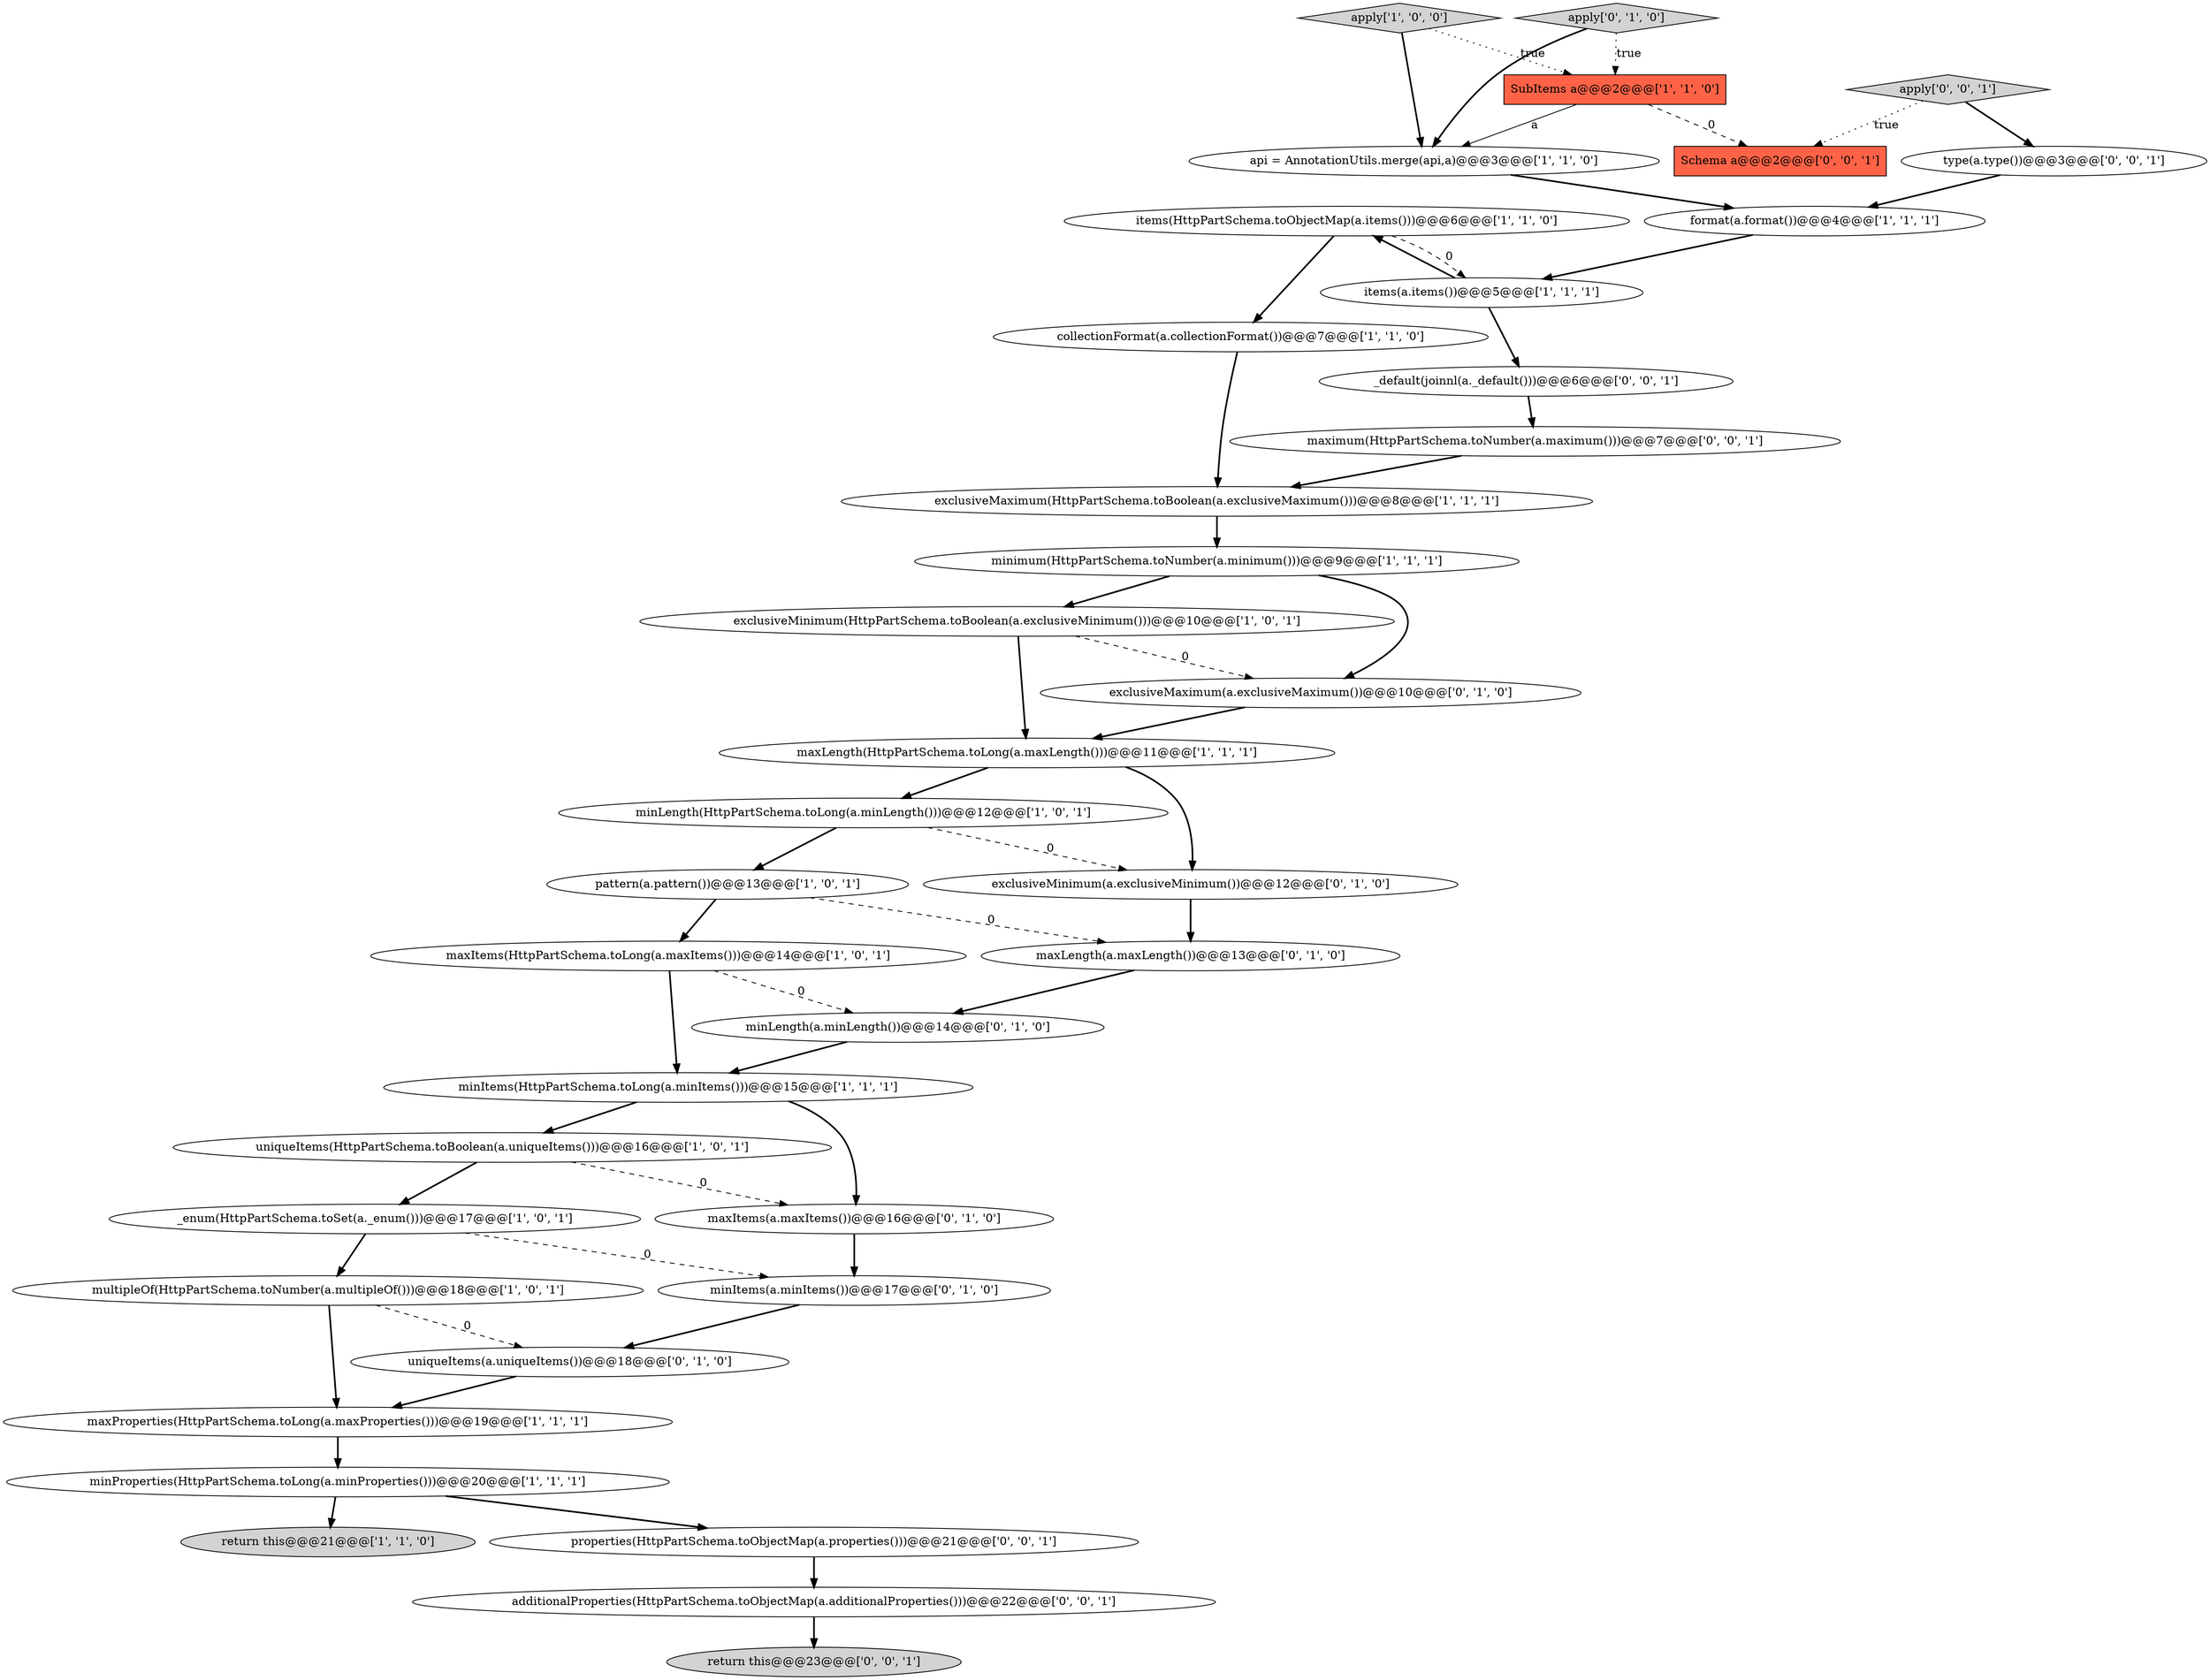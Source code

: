 digraph {
26 [style = filled, label = "exclusiveMaximum(a.exclusiveMaximum())@@@10@@@['0', '1', '0']", fillcolor = white, shape = ellipse image = "AAA1AAABBB2BBB"];
3 [style = filled, label = "uniqueItems(HttpPartSchema.toBoolean(a.uniqueItems()))@@@16@@@['1', '0', '1']", fillcolor = white, shape = ellipse image = "AAA0AAABBB1BBB"];
36 [style = filled, label = "additionalProperties(HttpPartSchema.toObjectMap(a.additionalProperties()))@@@22@@@['0', '0', '1']", fillcolor = white, shape = ellipse image = "AAA0AAABBB3BBB"];
9 [style = filled, label = "return this@@@21@@@['1', '1', '0']", fillcolor = lightgray, shape = ellipse image = "AAA0AAABBB1BBB"];
7 [style = filled, label = "multipleOf(HttpPartSchema.toNumber(a.multipleOf()))@@@18@@@['1', '0', '1']", fillcolor = white, shape = ellipse image = "AAA0AAABBB1BBB"];
22 [style = filled, label = "exclusiveMinimum(a.exclusiveMinimum())@@@12@@@['0', '1', '0']", fillcolor = white, shape = ellipse image = "AAA1AAABBB2BBB"];
16 [style = filled, label = "pattern(a.pattern())@@@13@@@['1', '0', '1']", fillcolor = white, shape = ellipse image = "AAA0AAABBB1BBB"];
20 [style = filled, label = "format(a.format())@@@4@@@['1', '1', '1']", fillcolor = white, shape = ellipse image = "AAA0AAABBB1BBB"];
12 [style = filled, label = "exclusiveMinimum(HttpPartSchema.toBoolean(a.exclusiveMinimum()))@@@10@@@['1', '0', '1']", fillcolor = white, shape = ellipse image = "AAA0AAABBB1BBB"];
4 [style = filled, label = "minLength(HttpPartSchema.toLong(a.minLength()))@@@12@@@['1', '0', '1']", fillcolor = white, shape = ellipse image = "AAA0AAABBB1BBB"];
28 [style = filled, label = "uniqueItems(a.uniqueItems())@@@18@@@['0', '1', '0']", fillcolor = white, shape = ellipse image = "AAA1AAABBB2BBB"];
0 [style = filled, label = "collectionFormat(a.collectionFormat())@@@7@@@['1', '1', '0']", fillcolor = white, shape = ellipse image = "AAA0AAABBB1BBB"];
5 [style = filled, label = "maxItems(HttpPartSchema.toLong(a.maxItems()))@@@14@@@['1', '0', '1']", fillcolor = white, shape = ellipse image = "AAA0AAABBB1BBB"];
6 [style = filled, label = "apply['1', '0', '0']", fillcolor = lightgray, shape = diamond image = "AAA0AAABBB1BBB"];
27 [style = filled, label = "apply['0', '1', '0']", fillcolor = lightgray, shape = diamond image = "AAA0AAABBB2BBB"];
15 [style = filled, label = "maxLength(HttpPartSchema.toLong(a.maxLength()))@@@11@@@['1', '1', '1']", fillcolor = white, shape = ellipse image = "AAA0AAABBB1BBB"];
1 [style = filled, label = "items(a.items())@@@5@@@['1', '1', '1']", fillcolor = white, shape = ellipse image = "AAA0AAABBB1BBB"];
8 [style = filled, label = "api = AnnotationUtils.merge(api,a)@@@3@@@['1', '1', '0']", fillcolor = white, shape = ellipse image = "AAA0AAABBB1BBB"];
10 [style = filled, label = "minItems(HttpPartSchema.toLong(a.minItems()))@@@15@@@['1', '1', '1']", fillcolor = white, shape = ellipse image = "AAA0AAABBB1BBB"];
30 [style = filled, label = "type(a.type())@@@3@@@['0', '0', '1']", fillcolor = white, shape = ellipse image = "AAA0AAABBB3BBB"];
31 [style = filled, label = "maximum(HttpPartSchema.toNumber(a.maximum()))@@@7@@@['0', '0', '1']", fillcolor = white, shape = ellipse image = "AAA0AAABBB3BBB"];
34 [style = filled, label = "return this@@@23@@@['0', '0', '1']", fillcolor = lightgray, shape = ellipse image = "AAA0AAABBB3BBB"];
35 [style = filled, label = "_default(joinnl(a._default()))@@@6@@@['0', '0', '1']", fillcolor = white, shape = ellipse image = "AAA0AAABBB3BBB"];
24 [style = filled, label = "maxItems(a.maxItems())@@@16@@@['0', '1', '0']", fillcolor = white, shape = ellipse image = "AAA1AAABBB2BBB"];
29 [style = filled, label = "apply['0', '0', '1']", fillcolor = lightgray, shape = diamond image = "AAA0AAABBB3BBB"];
23 [style = filled, label = "maxLength(a.maxLength())@@@13@@@['0', '1', '0']", fillcolor = white, shape = ellipse image = "AAA1AAABBB2BBB"];
33 [style = filled, label = "Schema a@@@2@@@['0', '0', '1']", fillcolor = tomato, shape = box image = "AAA0AAABBB3BBB"];
13 [style = filled, label = "exclusiveMaximum(HttpPartSchema.toBoolean(a.exclusiveMaximum()))@@@8@@@['1', '1', '1']", fillcolor = white, shape = ellipse image = "AAA0AAABBB1BBB"];
18 [style = filled, label = "items(HttpPartSchema.toObjectMap(a.items()))@@@6@@@['1', '1', '0']", fillcolor = white, shape = ellipse image = "AAA0AAABBB1BBB"];
19 [style = filled, label = "minimum(HttpPartSchema.toNumber(a.minimum()))@@@9@@@['1', '1', '1']", fillcolor = white, shape = ellipse image = "AAA0AAABBB1BBB"];
25 [style = filled, label = "minItems(a.minItems())@@@17@@@['0', '1', '0']", fillcolor = white, shape = ellipse image = "AAA1AAABBB2BBB"];
32 [style = filled, label = "properties(HttpPartSchema.toObjectMap(a.properties()))@@@21@@@['0', '0', '1']", fillcolor = white, shape = ellipse image = "AAA0AAABBB3BBB"];
11 [style = filled, label = "_enum(HttpPartSchema.toSet(a._enum()))@@@17@@@['1', '0', '1']", fillcolor = white, shape = ellipse image = "AAA0AAABBB1BBB"];
17 [style = filled, label = "SubItems a@@@2@@@['1', '1', '0']", fillcolor = tomato, shape = box image = "AAA0AAABBB1BBB"];
2 [style = filled, label = "minProperties(HttpPartSchema.toLong(a.minProperties()))@@@20@@@['1', '1', '1']", fillcolor = white, shape = ellipse image = "AAA0AAABBB1BBB"];
14 [style = filled, label = "maxProperties(HttpPartSchema.toLong(a.maxProperties()))@@@19@@@['1', '1', '1']", fillcolor = white, shape = ellipse image = "AAA0AAABBB1BBB"];
21 [style = filled, label = "minLength(a.minLength())@@@14@@@['0', '1', '0']", fillcolor = white, shape = ellipse image = "AAA1AAABBB2BBB"];
29->30 [style = bold, label=""];
12->26 [style = dashed, label="0"];
3->11 [style = bold, label=""];
10->24 [style = bold, label=""];
13->19 [style = bold, label=""];
35->31 [style = bold, label=""];
4->16 [style = bold, label=""];
16->23 [style = dashed, label="0"];
7->28 [style = dashed, label="0"];
12->15 [style = bold, label=""];
27->17 [style = dotted, label="true"];
15->4 [style = bold, label=""];
11->25 [style = dashed, label="0"];
3->24 [style = dashed, label="0"];
1->18 [style = bold, label=""];
15->22 [style = bold, label=""];
0->13 [style = bold, label=""];
5->10 [style = bold, label=""];
6->8 [style = bold, label=""];
20->1 [style = bold, label=""];
21->10 [style = bold, label=""];
10->3 [style = bold, label=""];
6->17 [style = dotted, label="true"];
7->14 [style = bold, label=""];
11->7 [style = bold, label=""];
23->21 [style = bold, label=""];
32->36 [style = bold, label=""];
27->8 [style = bold, label=""];
2->9 [style = bold, label=""];
30->20 [style = bold, label=""];
25->28 [style = bold, label=""];
26->15 [style = bold, label=""];
17->33 [style = dashed, label="0"];
17->8 [style = solid, label="a"];
36->34 [style = bold, label=""];
1->35 [style = bold, label=""];
2->32 [style = bold, label=""];
19->26 [style = bold, label=""];
5->21 [style = dashed, label="0"];
16->5 [style = bold, label=""];
14->2 [style = bold, label=""];
29->33 [style = dotted, label="true"];
24->25 [style = bold, label=""];
22->23 [style = bold, label=""];
31->13 [style = bold, label=""];
28->14 [style = bold, label=""];
18->1 [style = dashed, label="0"];
19->12 [style = bold, label=""];
8->20 [style = bold, label=""];
4->22 [style = dashed, label="0"];
18->0 [style = bold, label=""];
}
